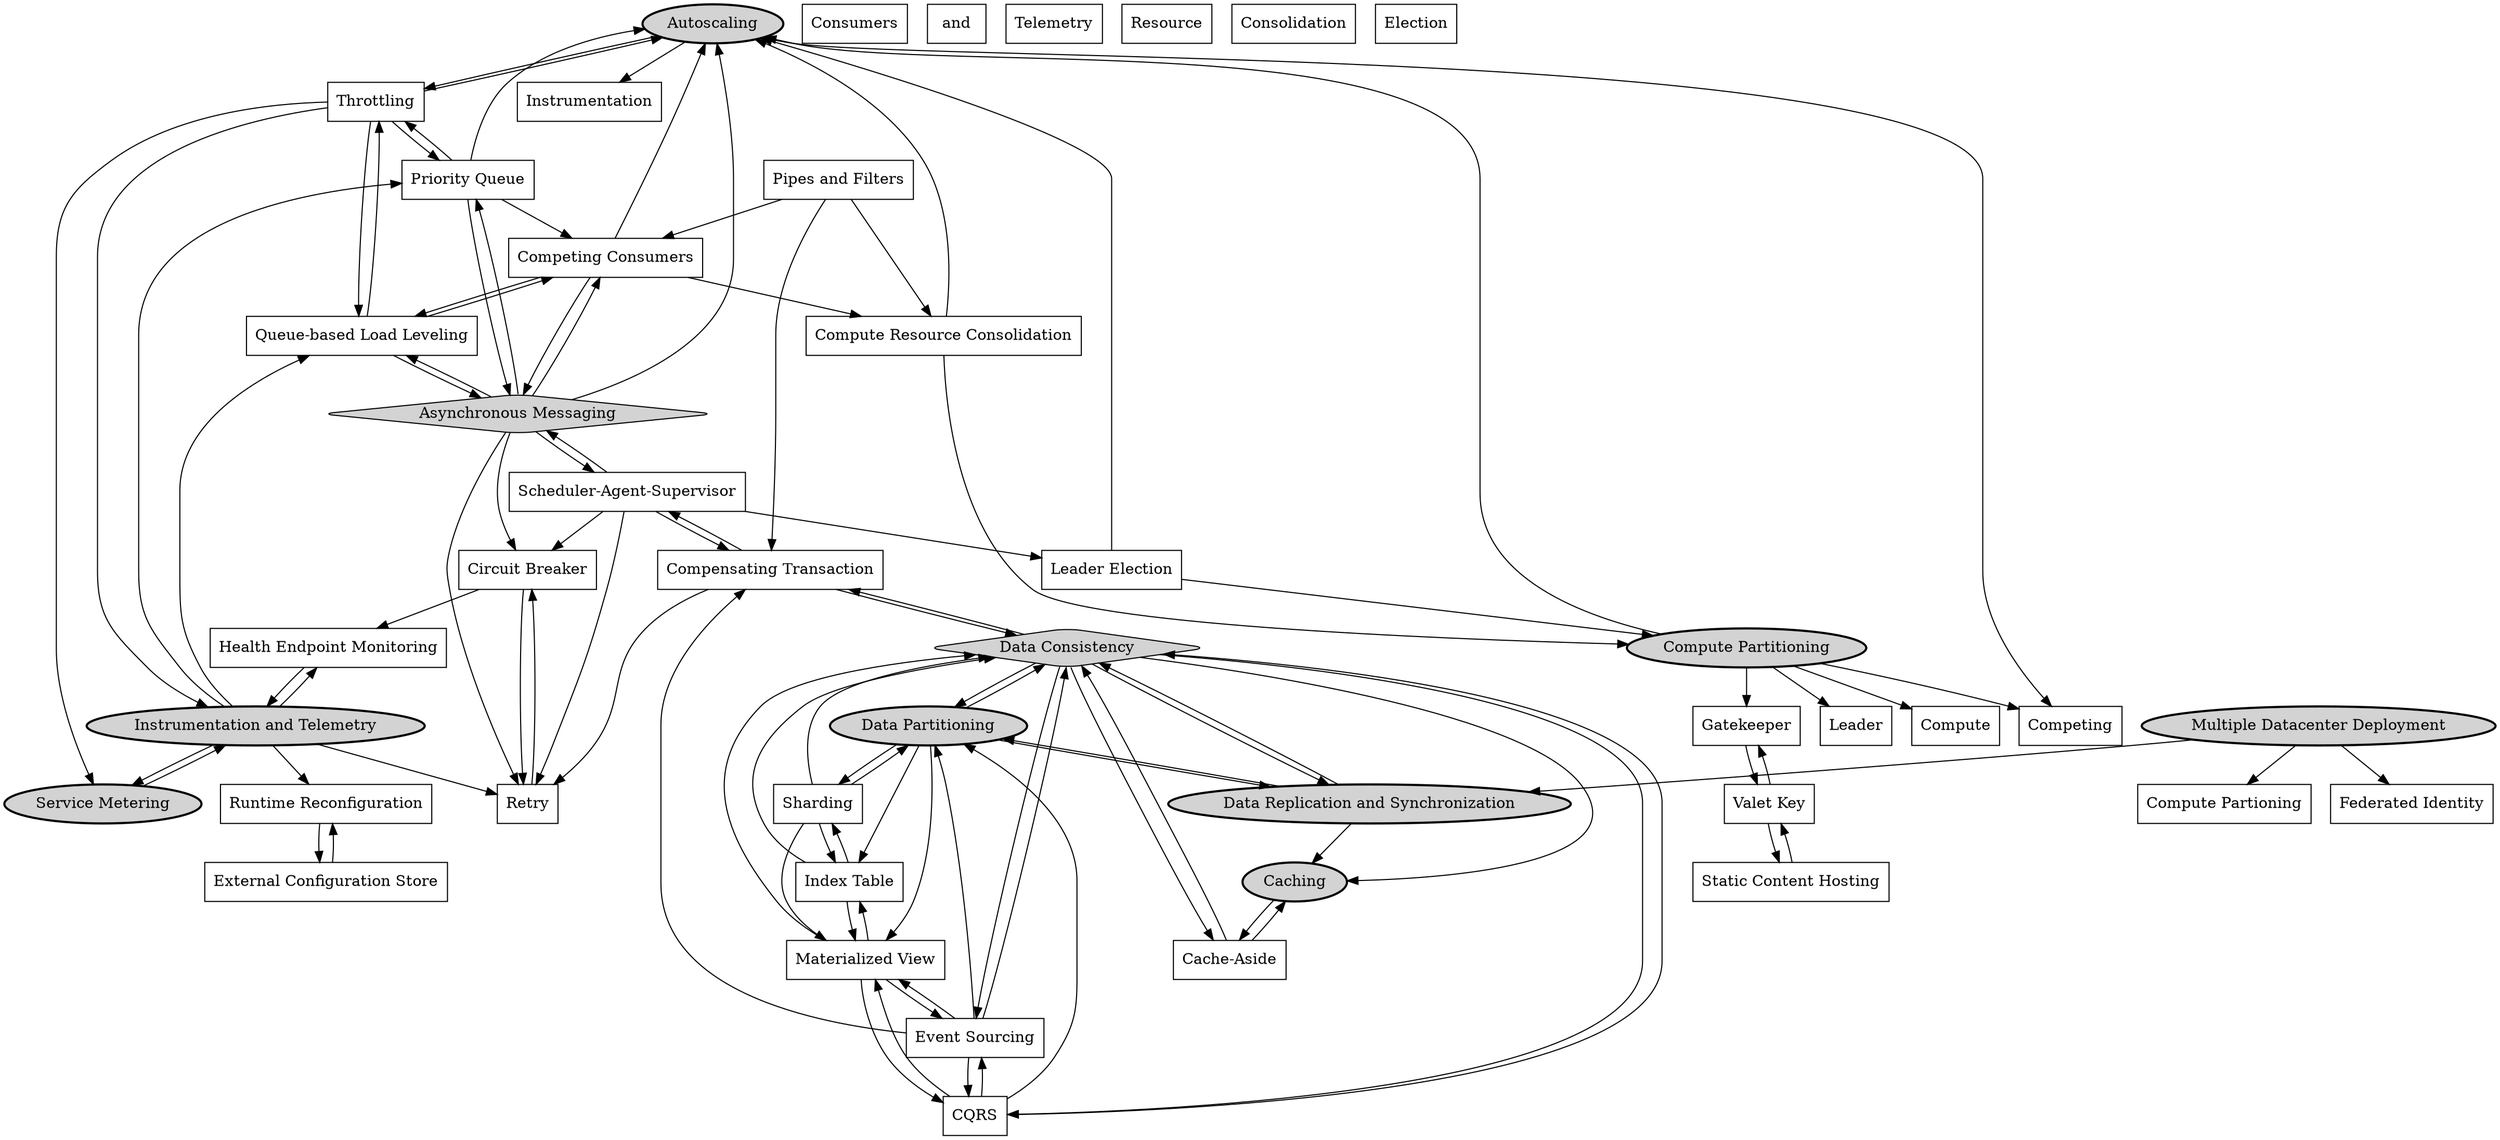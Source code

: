 digraph G { 

  node[style="filled,bold"]
  "Autoscaling"
  "Caching"
  "Compute Partitioning"
  "Data Partitioning"
  "Data Replication and Synchronization"
  "Instrumentation and Telemetry"
  "Multiple Datacenter Deployment"
  "Service Metering"

  node[style="filled,rounded", shape="diamond"]
  "Asynchronous Messaging"
  "Data Consistency"

  node[style="solid", shape="box"]
  "Federated Identity"
  
  "Cache-Aside" -> "Caching"
  "Cache-Aside" -> "Data Consistency"

  "Circuit Breaker" -> "Retry"
  "Circuit Breaker" -> "Health Endpoint Monitoring"

  "Compensating Transaction" -> "Data Consistency"
  "Compensating Transaction" -> "Scheduler-Agent-Supervisor"
  "Compensating Transaction" -> "Retry"
  
  "Competing Consumers" -> "Asynchronous Messaging"
  "Competing Consumers" -> "Autoscaling"
  "Competing Consumers" -> "Compute Resource Consolidation"
  "Competing Consumers" -> "Queue-based Load Leveling"

  "Compute Resource Consolidation" -> "Autoscaling"
  "Compute Resource Consolidation" -> "Compute Partitioning"

  CQRS -> "Data Consistency"
  CQRS -> "Data Partitioning"
  CQRS -> "Event Sourcing"
  CQRS -> "Materialized View"

  "Event Sourcing" -> CQRS
  "Event Sourcing" -> "Materialized View"
  "Event Sourcing" -> "Compensating Transaction"
  "Event Sourcing" -> "Data Consistency"
  "Event Sourcing" -> "Data Partitioning"

  "External Configuration Store" -> "Runtime Reconfiguration"

  "Gatekeeper" -> "Valet Key"
  
  "Health Endpoint Monitoring" -> "Instrumentation and Telemetry"
  
  "Index Table" -> "Data Consistency"
  "Index Table" -> "Sharding"
  "Index Table" -> "Materialized View"

  "Leader Election" -> "Autoscaling"
  "Leader Election" -> "Compute Partitioning"

  "Materialized View" -> "Data Consistency"
  "Materialized View" -> CQRS
  "Materialized View" -> "Event Sourcing"
  "Materialized View" -> "Index Table"

  "Pipes and Filters" -> "Competing Consumers"
  "Pipes and Filters" -> "Compute Resource Consolidation"
  "Pipes and Filters" -> "Compensating Transaction"

  "Priority Queue" -> "Asynchronous Messaging"
  "Priority Queue" -> "Competing Consumers"
  "Priority Queue" -> Throttling
  "Priority Queue" -> Autoscaling

  "Queue-based Load Leveling" -> "Asynchronous Messaging"
  "Queue-based Load Leveling" -> "Competing Consumers"
  "Queue-based Load Leveling" -> Throttling

  Retry -> "Circuit Breaker"

  "Runtime Reconfiguration" -> "External Configuration Store"

  "Scheduler-Agent-Supervisor" -> Retry
  "Scheduler-Agent-Supervisor" -> "Circuit Breaker"
  "Scheduler-Agent-Supervisor" -> "Compensating Transaction"
  "Scheduler-Agent-Supervisor" -> "Asynchronous Messaging"
  "Scheduler-Agent-Supervisor" -> "Leader Election"

  Sharding -> "Data Consistency"
  Sharding -> "Data Partitioning"
  Sharding -> "Index Table"
  Sharding -> "Materialized View"

  "Static Content Hosting" -> "Valet Key"

  Throttling -> "Instrumentation and Telemetry"
  Throttling -> "Service Metering"
  Throttling -> "Autoscaling"
  Throttling -> "Queue-based Load Leveling"
  Throttling -> "Priority Queue"

  "Valet Key" -> "Gatekeeper"
  "Valet Key" -> "Static Content Hosting"

  "Asynchronous Messaging" -> "Autoscaling"
  "Asynchronous Messaging" -> "Circuit Breaker"
  "Asynchronous Messaging" -> "Competing Consumers"
  "Asynchronous Messaging" -> "Priority Queue"
  "Asynchronous Messaging" -> "Queue-based Load Leveling"
  "Asynchronous Messaging" -> Retry
  "Asynchronous Messaging" -> "Scheduler-Agent-Supervisor"

  Autoscaling -> Throttling
  Autoscaling -> Competing Consumers
  Autoscaling -> Instrumentation and Telemetry

  Caching -> "Cache-Aside"

  "Compute Partitioning" -> Autoscaling
  "Compute Partitioning" -> Competing Consumers
  "Compute Partitioning" -> Compute Resource Consolidation
  "Compute Partitioning" -> Gatekeeper
  "Compute Partitioning" -> Leader Election

  "Data Consistency" -> "Compensating Transaction"
  "Data Consistency" -> CQRS
  "Data Consistency" -> "Event Sourcing"
  "Data Consistency" -> "Data Partitioning"
  "Data Consistency" -> "Data Replication and Synchronization"
  "Data Consistency" -> Caching
  "Data Consistency" -> "Cache-Aside"

  "Data Partitioning" -> Sharding
  "Data Partitioning" -> "Data Consistency"
  "Data Partitioning" -> "Data Replication and Synchronization"
  "Data Partitioning" -> "Index Table"
  "Data Partitioning" -> "Materialized View"

  "Data Replication and Synchronization" -> Caching
  "Data Replication and Synchronization" -> "Data Consistency"
  "Data Replication and Synchronization" -> "Data Partitioning"

  "Instrumentation and Telemetry" -> "Health Endpoint Monitoring"
  "Instrumentation and Telemetry" -> "Service Metering"
  "Instrumentation and Telemetry" -> "Queue-based Load Leveling"
  "Instrumentation and Telemetry" -> "Priority Queue"
  "Instrumentation and Telemetry" -> Retry
  "Instrumentation and Telemetry" -> "Runtime Reconfiguration"

  "Multiple Datacenter Deployment" -> "Compute Partioning"
  "Multiple Datacenter Deployment" -> "Data Replication and Synchronization"
  "Multiple Datacenter Deployment" -> "Federated Identity"

  "Service Metering" -> "Instrumentation and Telemetry"
}
